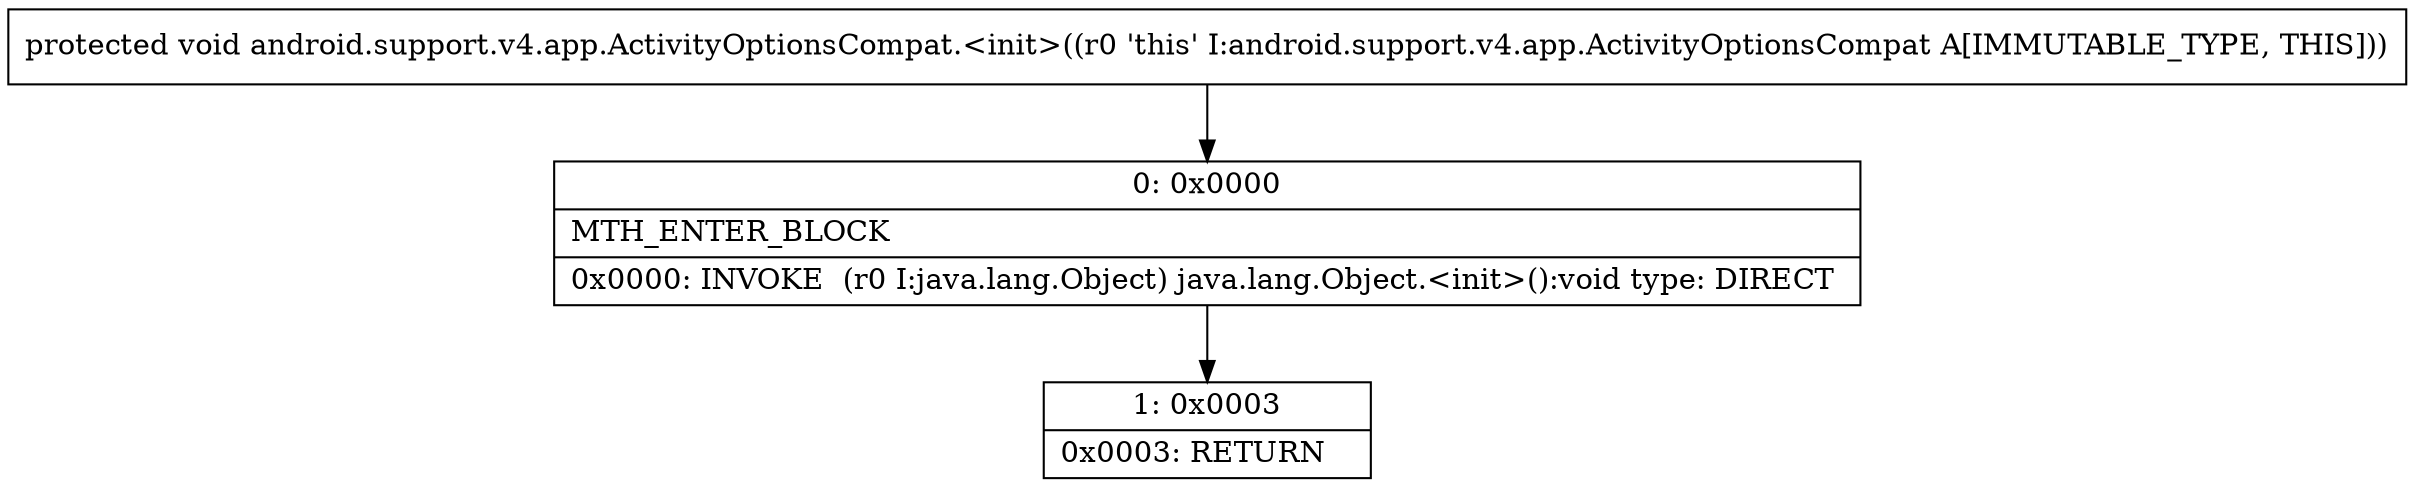 digraph "CFG forandroid.support.v4.app.ActivityOptionsCompat.\<init\>()V" {
Node_0 [shape=record,label="{0\:\ 0x0000|MTH_ENTER_BLOCK\l|0x0000: INVOKE  (r0 I:java.lang.Object) java.lang.Object.\<init\>():void type: DIRECT \l}"];
Node_1 [shape=record,label="{1\:\ 0x0003|0x0003: RETURN   \l}"];
MethodNode[shape=record,label="{protected void android.support.v4.app.ActivityOptionsCompat.\<init\>((r0 'this' I:android.support.v4.app.ActivityOptionsCompat A[IMMUTABLE_TYPE, THIS])) }"];
MethodNode -> Node_0;
Node_0 -> Node_1;
}

